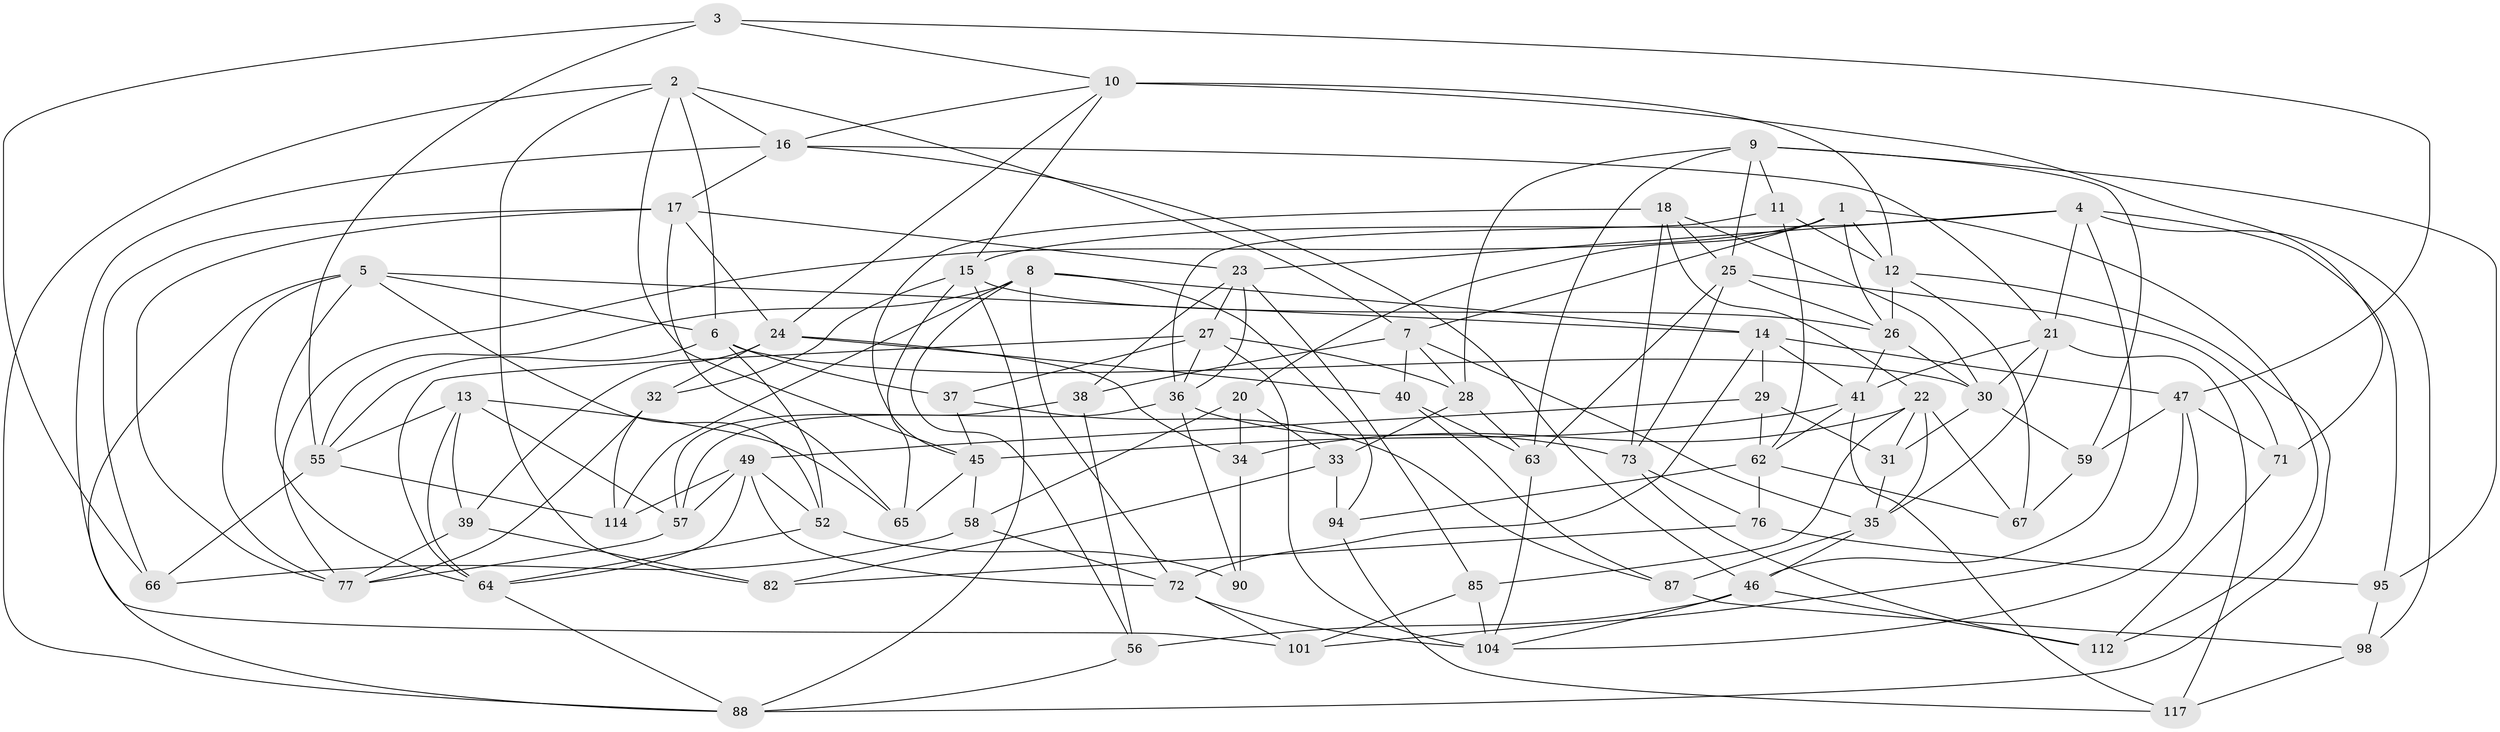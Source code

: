 // original degree distribution, {4: 1.0}
// Generated by graph-tools (version 1.1) at 2025/42/03/06/25 10:42:18]
// undirected, 74 vertices, 187 edges
graph export_dot {
graph [start="1"]
  node [color=gray90,style=filled];
  1 [super="+61"];
  2 [super="+19"];
  3;
  4 [super="+53"];
  5 [super="+70"];
  6 [super="+78"];
  7 [super="+48"];
  8 [super="+102"];
  9 [super="+81"];
  10 [super="+51"];
  11;
  12 [super="+89"];
  13 [super="+68"];
  14 [super="+116"];
  15 [super="+105"];
  16 [super="+109"];
  17 [super="+60"];
  18 [super="+42"];
  20;
  21 [super="+75"];
  22 [super="+43"];
  23 [super="+103"];
  24 [super="+99"];
  25 [super="+44"];
  26 [super="+83"];
  27 [super="+100"];
  28 [super="+93"];
  29;
  30 [super="+69"];
  31;
  32;
  33;
  34;
  35 [super="+80"];
  36 [super="+50"];
  37;
  38;
  39;
  40;
  41 [super="+86"];
  45 [super="+113"];
  46 [super="+96"];
  47 [super="+110"];
  49 [super="+84"];
  52 [super="+54"];
  55 [super="+111"];
  56;
  57 [super="+91"];
  58;
  59;
  62 [super="+79"];
  63 [super="+92"];
  64 [super="+74"];
  65;
  66;
  67;
  71;
  72 [super="+106"];
  73 [super="+107"];
  76;
  77 [super="+108"];
  82;
  85;
  87;
  88 [super="+97"];
  90;
  94;
  95;
  98;
  101;
  104 [super="+115"];
  112;
  114;
  117;
  1 -- 12;
  1 -- 7;
  1 -- 26;
  1 -- 112;
  1 -- 20;
  1 -- 77;
  2 -- 16;
  2 -- 7;
  2 -- 88;
  2 -- 45;
  2 -- 82;
  2 -- 6;
  3 -- 66;
  3 -- 47;
  3 -- 55;
  3 -- 10;
  4 -- 15;
  4 -- 95;
  4 -- 46;
  4 -- 98;
  4 -- 23;
  4 -- 21;
  5 -- 52;
  5 -- 6;
  5 -- 77;
  5 -- 14;
  5 -- 88;
  5 -- 64;
  6 -- 37;
  6 -- 52;
  6 -- 55;
  6 -- 30;
  7 -- 35;
  7 -- 38;
  7 -- 40;
  7 -- 28;
  8 -- 14;
  8 -- 114;
  8 -- 56;
  8 -- 72;
  8 -- 94;
  8 -- 55;
  9 -- 59;
  9 -- 95;
  9 -- 25;
  9 -- 11;
  9 -- 63;
  9 -- 28;
  10 -- 16;
  10 -- 24;
  10 -- 12;
  10 -- 71;
  10 -- 15;
  11 -- 62;
  11 -- 12;
  11 -- 36;
  12 -- 67;
  12 -- 88;
  12 -- 26;
  13 -- 57 [weight=2];
  13 -- 65;
  13 -- 39;
  13 -- 55;
  13 -- 64;
  14 -- 41;
  14 -- 47;
  14 -- 72;
  14 -- 29;
  15 -- 26;
  15 -- 32;
  15 -- 88;
  15 -- 65;
  16 -- 21;
  16 -- 17;
  16 -- 101;
  16 -- 46;
  17 -- 65;
  17 -- 24;
  17 -- 66;
  17 -- 77;
  17 -- 23;
  18 -- 73 [weight=2];
  18 -- 45;
  18 -- 25;
  18 -- 22;
  18 -- 30;
  20 -- 58;
  20 -- 34;
  20 -- 33;
  21 -- 41;
  21 -- 30;
  21 -- 117;
  21 -- 35;
  22 -- 85;
  22 -- 35;
  22 -- 34;
  22 -- 67;
  22 -- 31;
  23 -- 85;
  23 -- 38;
  23 -- 27;
  23 -- 36;
  24 -- 40;
  24 -- 34;
  24 -- 32;
  24 -- 39;
  25 -- 63;
  25 -- 71;
  25 -- 73;
  25 -- 26;
  26 -- 41;
  26 -- 30;
  27 -- 64;
  27 -- 36;
  27 -- 28;
  27 -- 37;
  27 -- 104;
  28 -- 63 [weight=2];
  28 -- 33;
  29 -- 31;
  29 -- 49;
  29 -- 62;
  30 -- 59;
  30 -- 31;
  31 -- 35;
  32 -- 114;
  32 -- 77;
  33 -- 82;
  33 -- 94;
  34 -- 90;
  35 -- 87;
  35 -- 46;
  36 -- 90;
  36 -- 73;
  36 -- 57;
  37 -- 87;
  37 -- 45;
  38 -- 56;
  38 -- 57;
  39 -- 82;
  39 -- 77;
  40 -- 87;
  40 -- 63;
  41 -- 117;
  41 -- 45;
  41 -- 62;
  45 -- 65;
  45 -- 58;
  46 -- 56;
  46 -- 104;
  46 -- 112;
  47 -- 59;
  47 -- 71;
  47 -- 101;
  47 -- 104;
  49 -- 114;
  49 -- 72;
  49 -- 52;
  49 -- 57;
  49 -- 64;
  52 -- 90 [weight=2];
  52 -- 64;
  55 -- 66;
  55 -- 114;
  56 -- 88;
  57 -- 77;
  58 -- 66;
  58 -- 72;
  59 -- 67;
  62 -- 94;
  62 -- 67;
  62 -- 76;
  63 -- 104;
  64 -- 88;
  71 -- 112;
  72 -- 101;
  72 -- 104;
  73 -- 76;
  73 -- 112;
  76 -- 82;
  76 -- 95;
  85 -- 101;
  85 -- 104;
  87 -- 98;
  94 -- 117;
  95 -- 98;
  98 -- 117;
}
